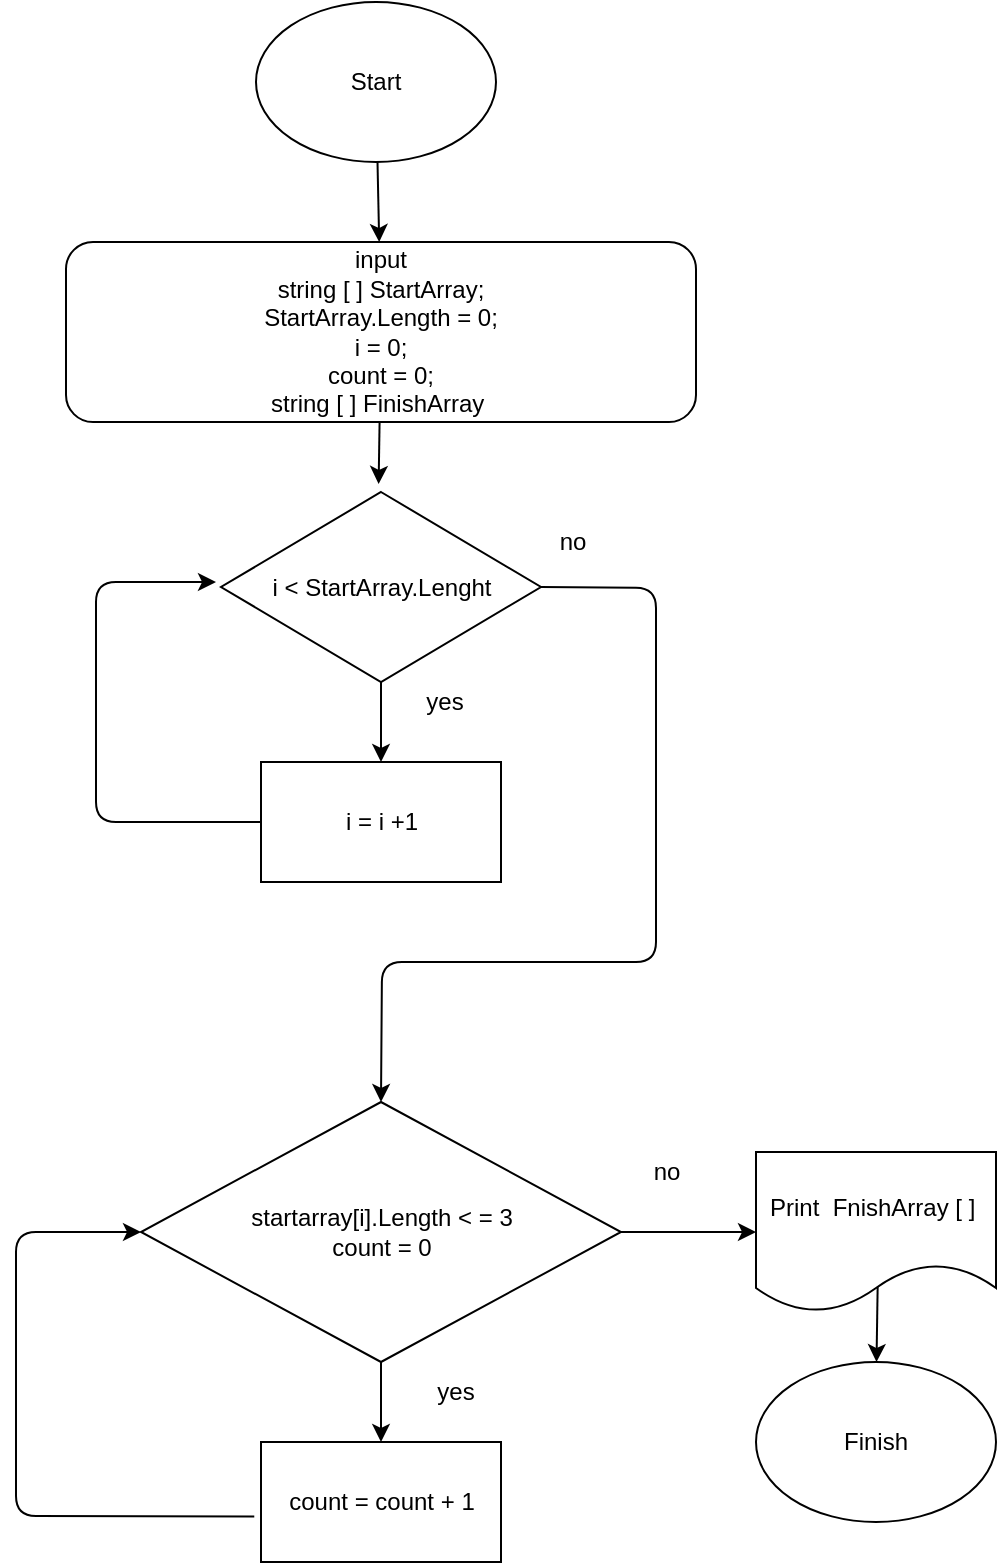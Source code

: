 <mxfile>
    <diagram id="RIbOO1sEizZXrYo1H72Q" name="Страница 1">
        <mxGraphModel dx="883" dy="1786" grid="1" gridSize="10" guides="1" tooltips="1" connect="1" arrows="1" fold="1" page="1" pageScale="1" pageWidth="827" pageHeight="1169" math="0" shadow="0">
            <root>
                <mxCell id="0"/>
                <mxCell id="1" parent="0"/>
                <mxCell id="57" value="" style="edgeStyle=none;html=1;" parent="1" source="36" edge="1">
                    <mxGeometry relative="1" as="geometry">
                        <mxPoint x="381.313" y="-879.008" as="targetPoint"/>
                    </mxGeometry>
                </mxCell>
                <mxCell id="36" value="input&lt;br&gt;string [ ] StartArray;&lt;br&gt;StartArray.Length = 0;&lt;br&gt;i = 0;&lt;br&gt;count = 0;&lt;br&gt;string [ ] FinishArray&amp;nbsp;" style="rounded=1;whiteSpace=wrap;html=1;" parent="1" vertex="1">
                    <mxGeometry x="225" y="-1000" width="315" height="90" as="geometry"/>
                </mxCell>
                <mxCell id="63" value="" style="edgeStyle=none;html=1;entryX=0.5;entryY=0;entryDx=0;entryDy=0;exitX=0.5;exitY=1;exitDx=0;exitDy=0;" parent="1" target="64" edge="1" source="69">
                    <mxGeometry relative="1" as="geometry">
                        <mxPoint x="380" y="-520" as="sourcePoint"/>
                        <mxPoint x="380" y="-425" as="targetPoint"/>
                    </mxGeometry>
                </mxCell>
                <mxCell id="45" value="no" style="text;html=1;align=center;verticalAlign=middle;resizable=0;points=[];autosize=1;strokeColor=none;fillColor=none;" parent="1" vertex="1">
                    <mxGeometry x="390" y="-510" width="30" height="20" as="geometry"/>
                </mxCell>
                <mxCell id="48" value="yes" style="text;html=1;align=center;verticalAlign=middle;resizable=0;points=[];autosize=1;strokeColor=none;fillColor=none;" parent="1" vertex="1">
                    <mxGeometry x="399" y="-780" width="30" height="20" as="geometry"/>
                </mxCell>
                <mxCell id="81" value="" style="edgeStyle=none;html=1;exitX=0.507;exitY=0.829;exitDx=0;exitDy=0;exitPerimeter=0;" edge="1" parent="1" source="49" target="80">
                    <mxGeometry relative="1" as="geometry"/>
                </mxCell>
                <mxCell id="49" value="Print&amp;nbsp; FnishArray [ ]&amp;nbsp;" style="shape=document;whiteSpace=wrap;html=1;boundedLbl=1;" parent="1" vertex="1">
                    <mxGeometry x="570" y="-545" width="120" height="80" as="geometry"/>
                </mxCell>
                <mxCell id="50" value="no" style="text;html=1;align=center;verticalAlign=middle;resizable=0;points=[];autosize=1;strokeColor=none;fillColor=none;" parent="1" vertex="1">
                    <mxGeometry x="462.5" y="-860" width="30" height="20" as="geometry"/>
                </mxCell>
                <mxCell id="51" value="no" style="text;html=1;align=center;verticalAlign=middle;resizable=0;points=[];autosize=1;strokeColor=none;fillColor=none;" parent="1" vertex="1">
                    <mxGeometry x="510" y="-545" width="30" height="20" as="geometry"/>
                </mxCell>
                <mxCell id="56" value="" style="edgeStyle=none;html=1;" parent="1" source="55" target="36" edge="1">
                    <mxGeometry relative="1" as="geometry"/>
                </mxCell>
                <mxCell id="55" value="Start" style="ellipse;whiteSpace=wrap;html=1;" parent="1" vertex="1">
                    <mxGeometry x="320" y="-1120" width="120" height="80" as="geometry"/>
                </mxCell>
                <mxCell id="64" value="count = count + 1" style="rounded=0;whiteSpace=wrap;html=1;" parent="1" vertex="1">
                    <mxGeometry x="322.5" y="-400" width="120" height="60" as="geometry"/>
                </mxCell>
                <mxCell id="65" value="i &amp;lt; StartArray.Lenght" style="rhombus;whiteSpace=wrap;html=1;" parent="1" vertex="1">
                    <mxGeometry x="302.5" y="-875" width="160" height="95" as="geometry"/>
                </mxCell>
                <mxCell id="68" value="yes&lt;br&gt;" style="text;html=1;strokeColor=none;fillColor=none;align=center;verticalAlign=middle;whiteSpace=wrap;rounded=0;" parent="1" vertex="1">
                    <mxGeometry x="390" y="-440" width="60" height="30" as="geometry"/>
                </mxCell>
                <mxCell id="79" value="" style="edgeStyle=none;html=1;" edge="1" parent="1" source="69" target="49">
                    <mxGeometry relative="1" as="geometry"/>
                </mxCell>
                <mxCell id="69" value="startarray[i].Length &amp;lt; = 3&lt;br&gt;count = 0" style="rhombus;whiteSpace=wrap;html=1;" parent="1" vertex="1">
                    <mxGeometry x="262.5" y="-570" width="240" height="130" as="geometry"/>
                </mxCell>
                <mxCell id="73" value="i = i +1" style="rounded=0;whiteSpace=wrap;html=1;" vertex="1" parent="1">
                    <mxGeometry x="322.5" y="-740" width="120" height="60" as="geometry"/>
                </mxCell>
                <mxCell id="74" value="" style="endArrow=classic;html=1;entryX=0.5;entryY=0;entryDx=0;entryDy=0;exitX=0.5;exitY=1;exitDx=0;exitDy=0;" edge="1" parent="1" source="65" target="73">
                    <mxGeometry width="50" height="50" relative="1" as="geometry">
                        <mxPoint x="383" y="-760" as="sourcePoint"/>
                        <mxPoint x="440" y="-760" as="targetPoint"/>
                    </mxGeometry>
                </mxCell>
                <mxCell id="76" value="" style="endArrow=classic;html=1;exitX=-0.028;exitY=0.62;exitDx=0;exitDy=0;exitPerimeter=0;entryX=0;entryY=0.5;entryDx=0;entryDy=0;" edge="1" parent="1" source="64" target="69">
                    <mxGeometry width="50" height="50" relative="1" as="geometry">
                        <mxPoint x="390" y="-590" as="sourcePoint"/>
                        <mxPoint x="260" y="-600" as="targetPoint"/>
                        <Array as="points">
                            <mxPoint x="200" y="-363"/>
                            <mxPoint x="200" y="-505"/>
                        </Array>
                    </mxGeometry>
                </mxCell>
                <mxCell id="77" value="" style="endArrow=classic;html=1;exitX=0;exitY=0.5;exitDx=0;exitDy=0;" edge="1" parent="1" source="73">
                    <mxGeometry width="50" height="50" relative="1" as="geometry">
                        <mxPoint x="390" y="-590" as="sourcePoint"/>
                        <mxPoint x="300" y="-830" as="targetPoint"/>
                        <Array as="points">
                            <mxPoint x="240" y="-710"/>
                            <mxPoint x="240" y="-830"/>
                        </Array>
                    </mxGeometry>
                </mxCell>
                <mxCell id="78" value="" style="endArrow=classic;html=1;exitX=1;exitY=0.5;exitDx=0;exitDy=0;entryX=0.5;entryY=0;entryDx=0;entryDy=0;" edge="1" parent="1" source="65" target="69">
                    <mxGeometry width="50" height="50" relative="1" as="geometry">
                        <mxPoint x="390" y="-590" as="sourcePoint"/>
                        <mxPoint x="440" y="-640" as="targetPoint"/>
                        <Array as="points">
                            <mxPoint x="520" y="-827"/>
                            <mxPoint x="520" y="-640"/>
                            <mxPoint x="383" y="-640"/>
                        </Array>
                    </mxGeometry>
                </mxCell>
                <mxCell id="80" value="Finish" style="ellipse;whiteSpace=wrap;html=1;" vertex="1" parent="1">
                    <mxGeometry x="570" y="-440" width="120" height="80" as="geometry"/>
                </mxCell>
            </root>
        </mxGraphModel>
    </diagram>
</mxfile>